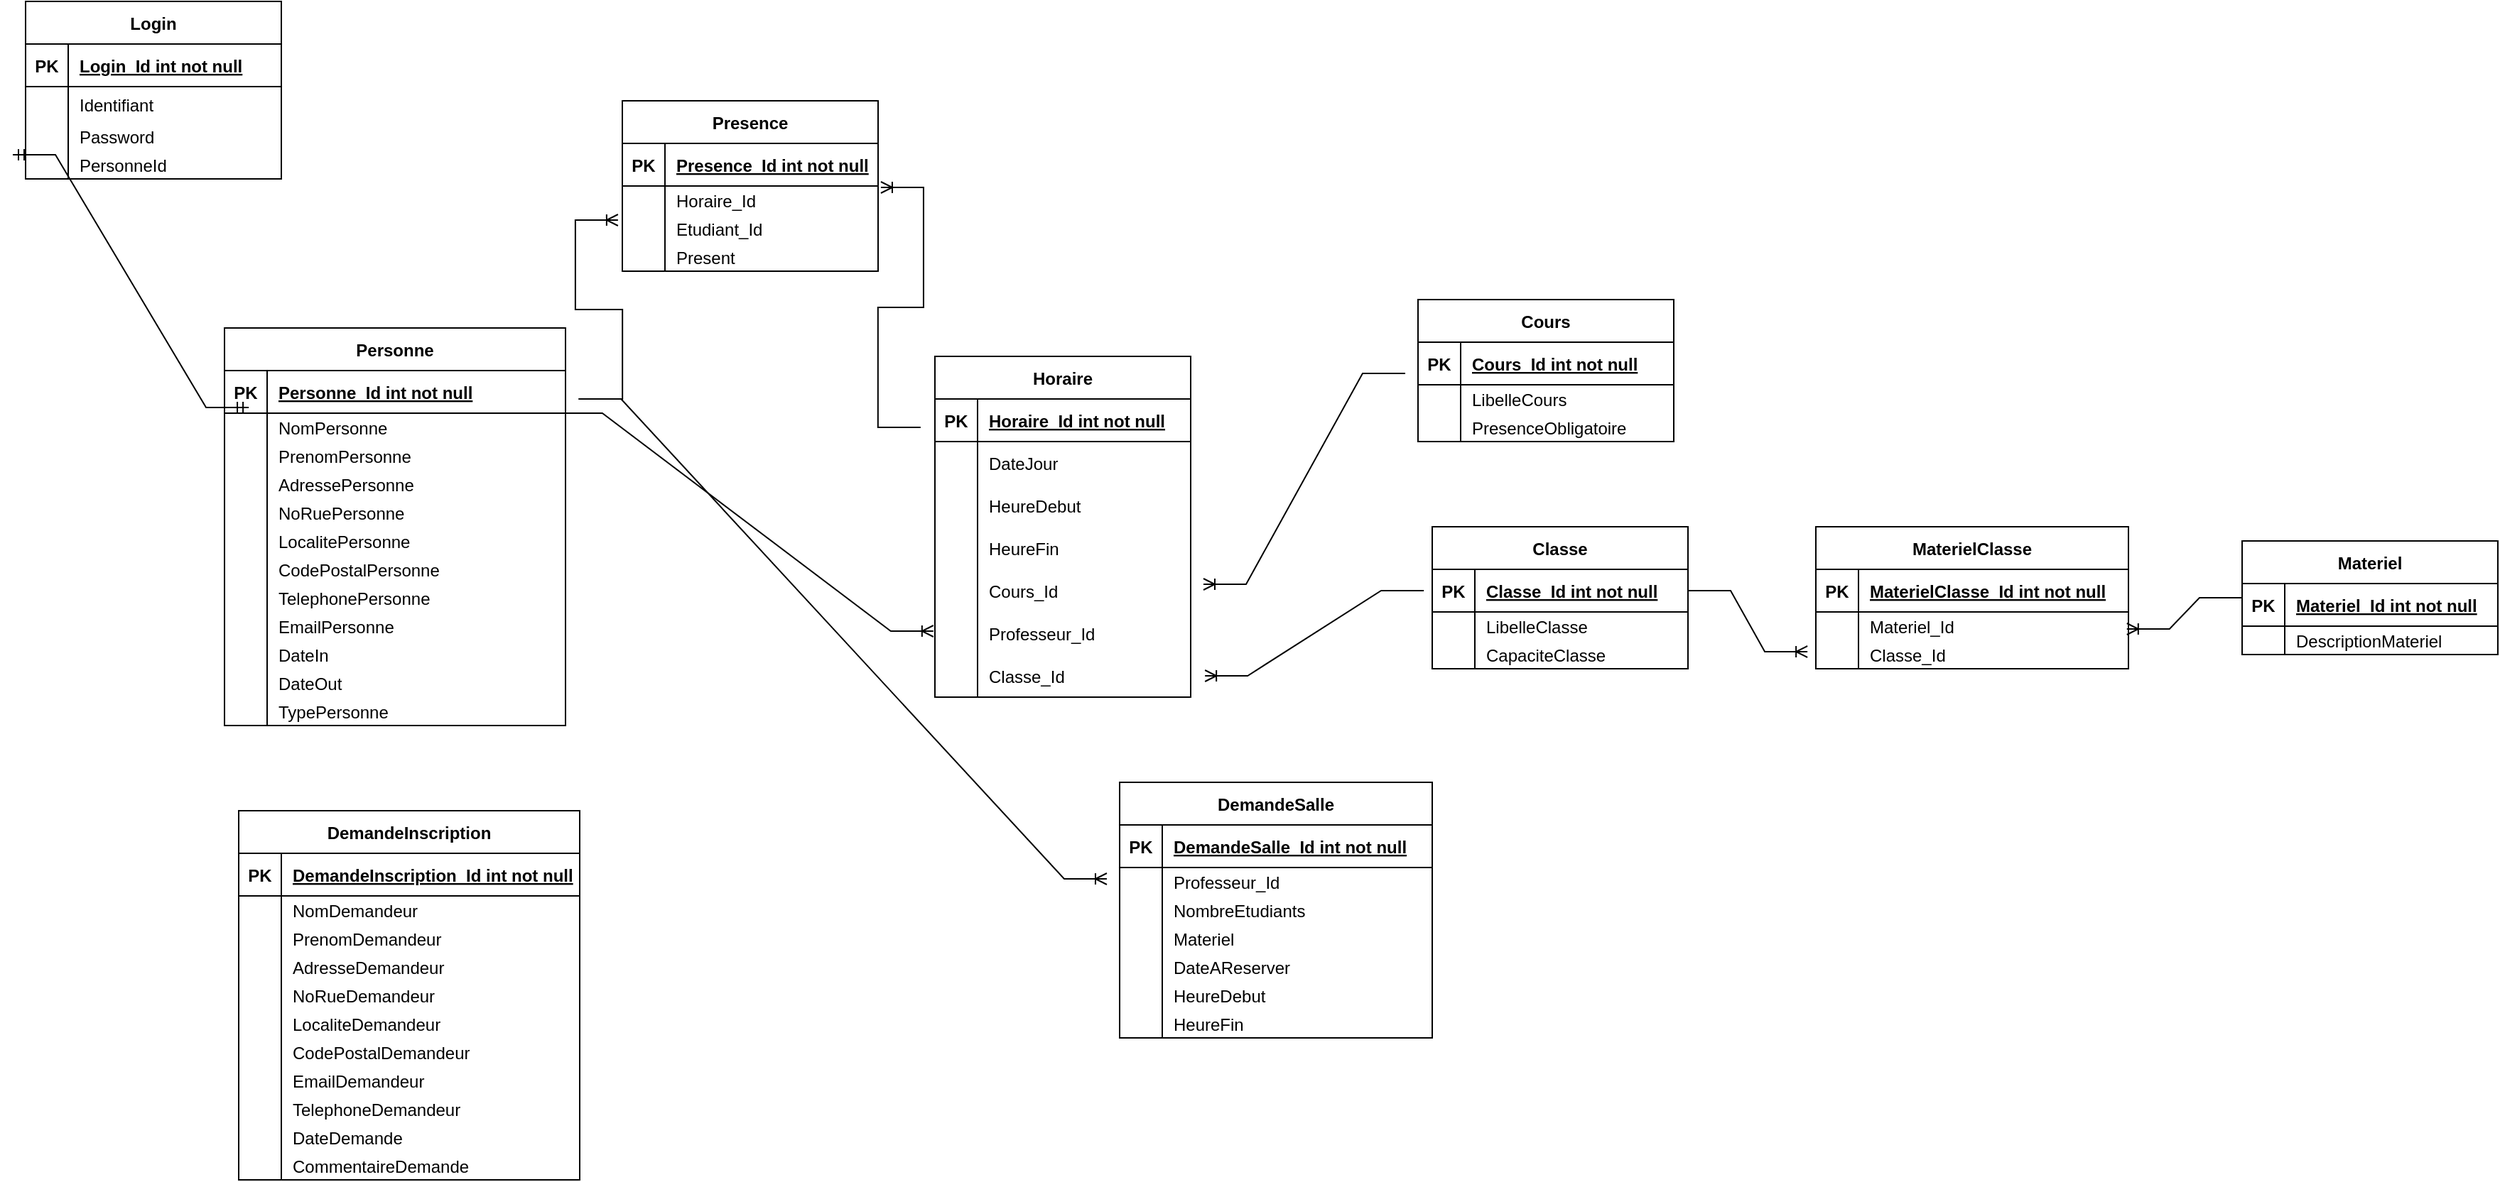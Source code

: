 <mxfile version="17.2.4" type="device"><diagram id="R2lEEEUBdFMjLlhIrx00" name="Page-1"><mxGraphModel dx="1576" dy="925" grid="1" gridSize="10" guides="1" tooltips="1" connect="1" arrows="1" fold="1" page="1" pageScale="1" pageWidth="3300" pageHeight="4681" math="0" shadow="0" extFonts="Permanent Marker^https://fonts.googleapis.com/css?family=Permanent+Marker"><root><mxCell id="0"/><mxCell id="1" parent="0"/><mxCell id="q9iLGT3Ak5ey9rcWOCX6-1" value="DemandeInscription" style="shape=table;startSize=30;container=1;collapsible=1;childLayout=tableLayout;fixedRows=1;rowLines=0;fontStyle=1;align=center;resizeLast=1;" vertex="1" parent="1"><mxGeometry x="180" y="700" width="240" height="260" as="geometry"/></mxCell><mxCell id="q9iLGT3Ak5ey9rcWOCX6-2" value="" style="shape=tableRow;horizontal=0;startSize=0;swimlaneHead=0;swimlaneBody=0;fillColor=none;collapsible=0;dropTarget=0;points=[[0,0.5],[1,0.5]];portConstraint=eastwest;top=0;left=0;right=0;bottom=1;" vertex="1" parent="q9iLGT3Ak5ey9rcWOCX6-1"><mxGeometry y="30" width="240" height="30" as="geometry"/></mxCell><mxCell id="q9iLGT3Ak5ey9rcWOCX6-3" value="PK" style="shape=partialRectangle;connectable=0;fillColor=none;top=0;left=0;bottom=0;right=0;fontStyle=1;overflow=hidden;" vertex="1" parent="q9iLGT3Ak5ey9rcWOCX6-2"><mxGeometry width="30" height="30" as="geometry"><mxRectangle width="30" height="30" as="alternateBounds"/></mxGeometry></mxCell><mxCell id="q9iLGT3Ak5ey9rcWOCX6-4" value="DemandeInscription_Id int not null" style="shape=partialRectangle;connectable=0;fillColor=none;top=0;left=0;bottom=0;right=0;align=left;spacingLeft=6;fontStyle=5;overflow=hidden;" vertex="1" parent="q9iLGT3Ak5ey9rcWOCX6-2"><mxGeometry x="30" width="210" height="30" as="geometry"><mxRectangle width="210" height="30" as="alternateBounds"/></mxGeometry></mxCell><mxCell id="q9iLGT3Ak5ey9rcWOCX6-5" value="" style="shape=tableRow;horizontal=0;startSize=0;swimlaneHead=0;swimlaneBody=0;fillColor=none;collapsible=0;dropTarget=0;points=[[0,0.5],[1,0.5]];portConstraint=eastwest;top=0;left=0;right=0;bottom=0;" vertex="1" parent="q9iLGT3Ak5ey9rcWOCX6-1"><mxGeometry y="60" width="240" height="20" as="geometry"/></mxCell><mxCell id="q9iLGT3Ak5ey9rcWOCX6-6" value="" style="shape=partialRectangle;connectable=0;fillColor=none;top=0;left=0;bottom=0;right=0;editable=1;overflow=hidden;" vertex="1" parent="q9iLGT3Ak5ey9rcWOCX6-5"><mxGeometry width="30" height="20" as="geometry"><mxRectangle width="30" height="20" as="alternateBounds"/></mxGeometry></mxCell><mxCell id="q9iLGT3Ak5ey9rcWOCX6-7" value="NomDemandeur" style="shape=partialRectangle;connectable=0;fillColor=none;top=0;left=0;bottom=0;right=0;align=left;spacingLeft=6;overflow=hidden;" vertex="1" parent="q9iLGT3Ak5ey9rcWOCX6-5"><mxGeometry x="30" width="210" height="20" as="geometry"><mxRectangle width="210" height="20" as="alternateBounds"/></mxGeometry></mxCell><mxCell id="q9iLGT3Ak5ey9rcWOCX6-8" value="" style="shape=tableRow;horizontal=0;startSize=0;swimlaneHead=0;swimlaneBody=0;fillColor=none;collapsible=0;dropTarget=0;points=[[0,0.5],[1,0.5]];portConstraint=eastwest;top=0;left=0;right=0;bottom=0;" vertex="1" parent="q9iLGT3Ak5ey9rcWOCX6-1"><mxGeometry y="80" width="240" height="20" as="geometry"/></mxCell><mxCell id="q9iLGT3Ak5ey9rcWOCX6-9" value="" style="shape=partialRectangle;connectable=0;fillColor=none;top=0;left=0;bottom=0;right=0;editable=1;overflow=hidden;" vertex="1" parent="q9iLGT3Ak5ey9rcWOCX6-8"><mxGeometry width="30" height="20" as="geometry"><mxRectangle width="30" height="20" as="alternateBounds"/></mxGeometry></mxCell><mxCell id="q9iLGT3Ak5ey9rcWOCX6-10" value="PrenomDemandeur" style="shape=partialRectangle;connectable=0;fillColor=none;top=0;left=0;bottom=0;right=0;align=left;spacingLeft=6;overflow=hidden;" vertex="1" parent="q9iLGT3Ak5ey9rcWOCX6-8"><mxGeometry x="30" width="210" height="20" as="geometry"><mxRectangle width="210" height="20" as="alternateBounds"/></mxGeometry></mxCell><mxCell id="q9iLGT3Ak5ey9rcWOCX6-11" value="" style="shape=tableRow;horizontal=0;startSize=0;swimlaneHead=0;swimlaneBody=0;fillColor=none;collapsible=0;dropTarget=0;points=[[0,0.5],[1,0.5]];portConstraint=eastwest;top=0;left=0;right=0;bottom=0;" vertex="1" parent="q9iLGT3Ak5ey9rcWOCX6-1"><mxGeometry y="100" width="240" height="20" as="geometry"/></mxCell><mxCell id="q9iLGT3Ak5ey9rcWOCX6-12" value="" style="shape=partialRectangle;connectable=0;fillColor=none;top=0;left=0;bottom=0;right=0;editable=1;overflow=hidden;" vertex="1" parent="q9iLGT3Ak5ey9rcWOCX6-11"><mxGeometry width="30" height="20" as="geometry"><mxRectangle width="30" height="20" as="alternateBounds"/></mxGeometry></mxCell><mxCell id="q9iLGT3Ak5ey9rcWOCX6-13" value="AdresseDemandeur" style="shape=partialRectangle;connectable=0;fillColor=none;top=0;left=0;bottom=0;right=0;align=left;spacingLeft=6;overflow=hidden;" vertex="1" parent="q9iLGT3Ak5ey9rcWOCX6-11"><mxGeometry x="30" width="210" height="20" as="geometry"><mxRectangle width="210" height="20" as="alternateBounds"/></mxGeometry></mxCell><mxCell id="q9iLGT3Ak5ey9rcWOCX6-20" style="shape=tableRow;horizontal=0;startSize=0;swimlaneHead=0;swimlaneBody=0;fillColor=none;collapsible=0;dropTarget=0;points=[[0,0.5],[1,0.5]];portConstraint=eastwest;top=0;left=0;right=0;bottom=0;" vertex="1" parent="q9iLGT3Ak5ey9rcWOCX6-1"><mxGeometry y="120" width="240" height="20" as="geometry"/></mxCell><mxCell id="q9iLGT3Ak5ey9rcWOCX6-21" style="shape=partialRectangle;connectable=0;fillColor=none;top=0;left=0;bottom=0;right=0;editable=1;overflow=hidden;" vertex="1" parent="q9iLGT3Ak5ey9rcWOCX6-20"><mxGeometry width="30" height="20" as="geometry"><mxRectangle width="30" height="20" as="alternateBounds"/></mxGeometry></mxCell><mxCell id="q9iLGT3Ak5ey9rcWOCX6-22" value="NoRueDemandeur" style="shape=partialRectangle;connectable=0;fillColor=none;top=0;left=0;bottom=0;right=0;align=left;spacingLeft=6;overflow=hidden;" vertex="1" parent="q9iLGT3Ak5ey9rcWOCX6-20"><mxGeometry x="30" width="210" height="20" as="geometry"><mxRectangle width="210" height="20" as="alternateBounds"/></mxGeometry></mxCell><mxCell id="q9iLGT3Ak5ey9rcWOCX6-23" style="shape=tableRow;horizontal=0;startSize=0;swimlaneHead=0;swimlaneBody=0;fillColor=none;collapsible=0;dropTarget=0;points=[[0,0.5],[1,0.5]];portConstraint=eastwest;top=0;left=0;right=0;bottom=0;" vertex="1" parent="q9iLGT3Ak5ey9rcWOCX6-1"><mxGeometry y="140" width="240" height="20" as="geometry"/></mxCell><mxCell id="q9iLGT3Ak5ey9rcWOCX6-24" style="shape=partialRectangle;connectable=0;fillColor=none;top=0;left=0;bottom=0;right=0;editable=1;overflow=hidden;" vertex="1" parent="q9iLGT3Ak5ey9rcWOCX6-23"><mxGeometry width="30" height="20" as="geometry"><mxRectangle width="30" height="20" as="alternateBounds"/></mxGeometry></mxCell><mxCell id="q9iLGT3Ak5ey9rcWOCX6-25" value="LocaliteDemandeur" style="shape=partialRectangle;connectable=0;fillColor=none;top=0;left=0;bottom=0;right=0;align=left;spacingLeft=6;overflow=hidden;" vertex="1" parent="q9iLGT3Ak5ey9rcWOCX6-23"><mxGeometry x="30" width="210" height="20" as="geometry"><mxRectangle width="210" height="20" as="alternateBounds"/></mxGeometry></mxCell><mxCell id="q9iLGT3Ak5ey9rcWOCX6-26" style="shape=tableRow;horizontal=0;startSize=0;swimlaneHead=0;swimlaneBody=0;fillColor=none;collapsible=0;dropTarget=0;points=[[0,0.5],[1,0.5]];portConstraint=eastwest;top=0;left=0;right=0;bottom=0;flipV=1;" vertex="1" parent="q9iLGT3Ak5ey9rcWOCX6-1"><mxGeometry y="160" width="240" height="20" as="geometry"/></mxCell><mxCell id="q9iLGT3Ak5ey9rcWOCX6-27" style="shape=partialRectangle;connectable=0;fillColor=none;top=0;left=0;bottom=0;right=0;editable=1;overflow=hidden;" vertex="1" parent="q9iLGT3Ak5ey9rcWOCX6-26"><mxGeometry width="30" height="20" as="geometry"><mxRectangle width="30" height="20" as="alternateBounds"/></mxGeometry></mxCell><mxCell id="q9iLGT3Ak5ey9rcWOCX6-28" value="CodePostalDemandeur" style="shape=partialRectangle;connectable=0;fillColor=none;top=0;left=0;bottom=0;right=0;align=left;spacingLeft=6;overflow=hidden;flipV=0;" vertex="1" parent="q9iLGT3Ak5ey9rcWOCX6-26"><mxGeometry x="30" width="210" height="20" as="geometry"><mxRectangle width="210" height="20" as="alternateBounds"/></mxGeometry></mxCell><mxCell id="q9iLGT3Ak5ey9rcWOCX6-29" style="shape=tableRow;horizontal=0;startSize=0;swimlaneHead=0;swimlaneBody=0;fillColor=none;collapsible=0;dropTarget=0;points=[[0,0.5],[1,0.5]];portConstraint=eastwest;top=0;left=0;right=0;bottom=0;" vertex="1" parent="q9iLGT3Ak5ey9rcWOCX6-1"><mxGeometry y="180" width="240" height="20" as="geometry"/></mxCell><mxCell id="q9iLGT3Ak5ey9rcWOCX6-30" style="shape=partialRectangle;connectable=0;fillColor=none;top=0;left=0;bottom=0;right=0;editable=1;overflow=hidden;" vertex="1" parent="q9iLGT3Ak5ey9rcWOCX6-29"><mxGeometry width="30" height="20" as="geometry"><mxRectangle width="30" height="20" as="alternateBounds"/></mxGeometry></mxCell><mxCell id="q9iLGT3Ak5ey9rcWOCX6-31" value="EmailDemandeur" style="shape=partialRectangle;connectable=0;fillColor=none;top=0;left=0;bottom=0;right=0;align=left;spacingLeft=6;overflow=hidden;" vertex="1" parent="q9iLGT3Ak5ey9rcWOCX6-29"><mxGeometry x="30" width="210" height="20" as="geometry"><mxRectangle width="210" height="20" as="alternateBounds"/></mxGeometry></mxCell><mxCell id="q9iLGT3Ak5ey9rcWOCX6-140" style="shape=tableRow;horizontal=0;startSize=0;swimlaneHead=0;swimlaneBody=0;fillColor=none;collapsible=0;dropTarget=0;points=[[0,0.5],[1,0.5]];portConstraint=eastwest;top=0;left=0;right=0;bottom=0;" vertex="1" parent="q9iLGT3Ak5ey9rcWOCX6-1"><mxGeometry y="200" width="240" height="20" as="geometry"/></mxCell><mxCell id="q9iLGT3Ak5ey9rcWOCX6-141" style="shape=partialRectangle;connectable=0;fillColor=none;top=0;left=0;bottom=0;right=0;editable=1;overflow=hidden;" vertex="1" parent="q9iLGT3Ak5ey9rcWOCX6-140"><mxGeometry width="30" height="20" as="geometry"><mxRectangle width="30" height="20" as="alternateBounds"/></mxGeometry></mxCell><mxCell id="q9iLGT3Ak5ey9rcWOCX6-142" value="TelephoneDemandeur" style="shape=partialRectangle;connectable=0;fillColor=none;top=0;left=0;bottom=0;right=0;align=left;spacingLeft=6;overflow=hidden;flipV=0;" vertex="1" parent="q9iLGT3Ak5ey9rcWOCX6-140"><mxGeometry x="30" width="210" height="20" as="geometry"><mxRectangle width="210" height="20" as="alternateBounds"/></mxGeometry></mxCell><mxCell id="q9iLGT3Ak5ey9rcWOCX6-32" style="shape=tableRow;horizontal=0;startSize=0;swimlaneHead=0;swimlaneBody=0;fillColor=none;collapsible=0;dropTarget=0;points=[[0,0.5],[1,0.5]];portConstraint=eastwest;top=0;left=0;right=0;bottom=0;" vertex="1" parent="q9iLGT3Ak5ey9rcWOCX6-1"><mxGeometry y="220" width="240" height="20" as="geometry"/></mxCell><mxCell id="q9iLGT3Ak5ey9rcWOCX6-33" style="shape=partialRectangle;connectable=0;fillColor=none;top=0;left=0;bottom=0;right=0;editable=1;overflow=hidden;" vertex="1" parent="q9iLGT3Ak5ey9rcWOCX6-32"><mxGeometry width="30" height="20" as="geometry"><mxRectangle width="30" height="20" as="alternateBounds"/></mxGeometry></mxCell><mxCell id="q9iLGT3Ak5ey9rcWOCX6-34" value="DateDemande" style="shape=partialRectangle;connectable=0;fillColor=none;top=0;left=0;bottom=0;right=0;align=left;spacingLeft=6;overflow=hidden;" vertex="1" parent="q9iLGT3Ak5ey9rcWOCX6-32"><mxGeometry x="30" width="210" height="20" as="geometry"><mxRectangle width="210" height="20" as="alternateBounds"/></mxGeometry></mxCell><mxCell id="q9iLGT3Ak5ey9rcWOCX6-35" style="shape=tableRow;horizontal=0;startSize=0;swimlaneHead=0;swimlaneBody=0;fillColor=none;collapsible=0;dropTarget=0;points=[[0,0.5],[1,0.5]];portConstraint=eastwest;top=0;left=0;right=0;bottom=0;" vertex="1" parent="q9iLGT3Ak5ey9rcWOCX6-1"><mxGeometry y="240" width="240" height="20" as="geometry"/></mxCell><mxCell id="q9iLGT3Ak5ey9rcWOCX6-36" style="shape=partialRectangle;connectable=0;fillColor=none;top=0;left=0;bottom=0;right=0;editable=1;overflow=hidden;" vertex="1" parent="q9iLGT3Ak5ey9rcWOCX6-35"><mxGeometry width="30" height="20" as="geometry"><mxRectangle width="30" height="20" as="alternateBounds"/></mxGeometry></mxCell><mxCell id="q9iLGT3Ak5ey9rcWOCX6-37" value="CommentaireDemande" style="shape=partialRectangle;connectable=0;fillColor=none;top=0;left=0;bottom=0;right=0;align=left;spacingLeft=6;overflow=hidden;" vertex="1" parent="q9iLGT3Ak5ey9rcWOCX6-35"><mxGeometry x="30" width="210" height="20" as="geometry"><mxRectangle width="210" height="20" as="alternateBounds"/></mxGeometry></mxCell><mxCell id="q9iLGT3Ak5ey9rcWOCX6-38" value="Personne" style="shape=table;startSize=30;container=1;collapsible=1;childLayout=tableLayout;fixedRows=1;rowLines=0;fontStyle=1;align=center;resizeLast=1;" vertex="1" parent="1"><mxGeometry x="170" y="360" width="240" height="280" as="geometry"/></mxCell><mxCell id="q9iLGT3Ak5ey9rcWOCX6-39" value="" style="shape=tableRow;horizontal=0;startSize=0;swimlaneHead=0;swimlaneBody=0;fillColor=none;collapsible=0;dropTarget=0;points=[[0,0.5],[1,0.5]];portConstraint=eastwest;top=0;left=0;right=0;bottom=1;" vertex="1" parent="q9iLGT3Ak5ey9rcWOCX6-38"><mxGeometry y="30" width="240" height="30" as="geometry"/></mxCell><mxCell id="q9iLGT3Ak5ey9rcWOCX6-40" value="PK" style="shape=partialRectangle;connectable=0;fillColor=none;top=0;left=0;bottom=0;right=0;fontStyle=1;overflow=hidden;" vertex="1" parent="q9iLGT3Ak5ey9rcWOCX6-39"><mxGeometry width="30" height="30" as="geometry"><mxRectangle width="30" height="30" as="alternateBounds"/></mxGeometry></mxCell><mxCell id="q9iLGT3Ak5ey9rcWOCX6-41" value="Personne_Id int not null" style="shape=partialRectangle;connectable=0;fillColor=none;top=0;left=0;bottom=0;right=0;align=left;spacingLeft=6;fontStyle=5;overflow=hidden;" vertex="1" parent="q9iLGT3Ak5ey9rcWOCX6-39"><mxGeometry x="30" width="210" height="30" as="geometry"><mxRectangle width="210" height="30" as="alternateBounds"/></mxGeometry></mxCell><mxCell id="q9iLGT3Ak5ey9rcWOCX6-42" value="" style="shape=tableRow;horizontal=0;startSize=0;swimlaneHead=0;swimlaneBody=0;fillColor=none;collapsible=0;dropTarget=0;points=[[0,0.5],[1,0.5]];portConstraint=eastwest;top=0;left=0;right=0;bottom=0;" vertex="1" parent="q9iLGT3Ak5ey9rcWOCX6-38"><mxGeometry y="60" width="240" height="20" as="geometry"/></mxCell><mxCell id="q9iLGT3Ak5ey9rcWOCX6-43" value="" style="shape=partialRectangle;connectable=0;fillColor=none;top=0;left=0;bottom=0;right=0;editable=1;overflow=hidden;" vertex="1" parent="q9iLGT3Ak5ey9rcWOCX6-42"><mxGeometry width="30" height="20" as="geometry"><mxRectangle width="30" height="20" as="alternateBounds"/></mxGeometry></mxCell><mxCell id="q9iLGT3Ak5ey9rcWOCX6-44" value="NomPersonne" style="shape=partialRectangle;connectable=0;fillColor=none;top=0;left=0;bottom=0;right=0;align=left;spacingLeft=6;overflow=hidden;" vertex="1" parent="q9iLGT3Ak5ey9rcWOCX6-42"><mxGeometry x="30" width="210" height="20" as="geometry"><mxRectangle width="210" height="20" as="alternateBounds"/></mxGeometry></mxCell><mxCell id="q9iLGT3Ak5ey9rcWOCX6-45" value="" style="shape=tableRow;horizontal=0;startSize=0;swimlaneHead=0;swimlaneBody=0;fillColor=none;collapsible=0;dropTarget=0;points=[[0,0.5],[1,0.5]];portConstraint=eastwest;top=0;left=0;right=0;bottom=0;" vertex="1" parent="q9iLGT3Ak5ey9rcWOCX6-38"><mxGeometry y="80" width="240" height="20" as="geometry"/></mxCell><mxCell id="q9iLGT3Ak5ey9rcWOCX6-46" value="" style="shape=partialRectangle;connectable=0;fillColor=none;top=0;left=0;bottom=0;right=0;editable=1;overflow=hidden;" vertex="1" parent="q9iLGT3Ak5ey9rcWOCX6-45"><mxGeometry width="30" height="20" as="geometry"><mxRectangle width="30" height="20" as="alternateBounds"/></mxGeometry></mxCell><mxCell id="q9iLGT3Ak5ey9rcWOCX6-47" value="PrenomPersonne" style="shape=partialRectangle;connectable=0;fillColor=none;top=0;left=0;bottom=0;right=0;align=left;spacingLeft=6;overflow=hidden;" vertex="1" parent="q9iLGT3Ak5ey9rcWOCX6-45"><mxGeometry x="30" width="210" height="20" as="geometry"><mxRectangle width="210" height="20" as="alternateBounds"/></mxGeometry></mxCell><mxCell id="q9iLGT3Ak5ey9rcWOCX6-48" value="" style="shape=tableRow;horizontal=0;startSize=0;swimlaneHead=0;swimlaneBody=0;fillColor=none;collapsible=0;dropTarget=0;points=[[0,0.5],[1,0.5]];portConstraint=eastwest;top=0;left=0;right=0;bottom=0;" vertex="1" parent="q9iLGT3Ak5ey9rcWOCX6-38"><mxGeometry y="100" width="240" height="20" as="geometry"/></mxCell><mxCell id="q9iLGT3Ak5ey9rcWOCX6-49" value="" style="shape=partialRectangle;connectable=0;fillColor=none;top=0;left=0;bottom=0;right=0;editable=1;overflow=hidden;" vertex="1" parent="q9iLGT3Ak5ey9rcWOCX6-48"><mxGeometry width="30" height="20" as="geometry"><mxRectangle width="30" height="20" as="alternateBounds"/></mxGeometry></mxCell><mxCell id="q9iLGT3Ak5ey9rcWOCX6-50" value="AdressePersonne" style="shape=partialRectangle;connectable=0;fillColor=none;top=0;left=0;bottom=0;right=0;align=left;spacingLeft=6;overflow=hidden;" vertex="1" parent="q9iLGT3Ak5ey9rcWOCX6-48"><mxGeometry x="30" width="210" height="20" as="geometry"><mxRectangle width="210" height="20" as="alternateBounds"/></mxGeometry></mxCell><mxCell id="q9iLGT3Ak5ey9rcWOCX6-119" style="shape=tableRow;horizontal=0;startSize=0;swimlaneHead=0;swimlaneBody=0;fillColor=none;collapsible=0;dropTarget=0;points=[[0,0.5],[1,0.5]];portConstraint=eastwest;top=0;left=0;right=0;bottom=0;" vertex="1" parent="q9iLGT3Ak5ey9rcWOCX6-38"><mxGeometry y="120" width="240" height="20" as="geometry"/></mxCell><mxCell id="q9iLGT3Ak5ey9rcWOCX6-120" style="shape=partialRectangle;connectable=0;fillColor=none;top=0;left=0;bottom=0;right=0;editable=1;overflow=hidden;" vertex="1" parent="q9iLGT3Ak5ey9rcWOCX6-119"><mxGeometry width="30" height="20" as="geometry"><mxRectangle width="30" height="20" as="alternateBounds"/></mxGeometry></mxCell><mxCell id="q9iLGT3Ak5ey9rcWOCX6-121" value="NoRuePersonne" style="shape=partialRectangle;connectable=0;fillColor=none;top=0;left=0;bottom=0;right=0;align=left;spacingLeft=6;overflow=hidden;" vertex="1" parent="q9iLGT3Ak5ey9rcWOCX6-119"><mxGeometry x="30" width="210" height="20" as="geometry"><mxRectangle width="210" height="20" as="alternateBounds"/></mxGeometry></mxCell><mxCell id="q9iLGT3Ak5ey9rcWOCX6-122" style="shape=tableRow;horizontal=0;startSize=0;swimlaneHead=0;swimlaneBody=0;fillColor=none;collapsible=0;dropTarget=0;points=[[0,0.5],[1,0.5]];portConstraint=eastwest;top=0;left=0;right=0;bottom=0;" vertex="1" parent="q9iLGT3Ak5ey9rcWOCX6-38"><mxGeometry y="140" width="240" height="20" as="geometry"/></mxCell><mxCell id="q9iLGT3Ak5ey9rcWOCX6-123" style="shape=partialRectangle;connectable=0;fillColor=none;top=0;left=0;bottom=0;right=0;editable=1;overflow=hidden;" vertex="1" parent="q9iLGT3Ak5ey9rcWOCX6-122"><mxGeometry width="30" height="20" as="geometry"><mxRectangle width="30" height="20" as="alternateBounds"/></mxGeometry></mxCell><mxCell id="q9iLGT3Ak5ey9rcWOCX6-124" value="LocalitePersonne" style="shape=partialRectangle;connectable=0;fillColor=none;top=0;left=0;bottom=0;right=0;align=left;spacingLeft=6;overflow=hidden;" vertex="1" parent="q9iLGT3Ak5ey9rcWOCX6-122"><mxGeometry x="30" width="210" height="20" as="geometry"><mxRectangle width="210" height="20" as="alternateBounds"/></mxGeometry></mxCell><mxCell id="q9iLGT3Ak5ey9rcWOCX6-125" style="shape=tableRow;horizontal=0;startSize=0;swimlaneHead=0;swimlaneBody=0;fillColor=none;collapsible=0;dropTarget=0;points=[[0,0.5],[1,0.5]];portConstraint=eastwest;top=0;left=0;right=0;bottom=0;" vertex="1" parent="q9iLGT3Ak5ey9rcWOCX6-38"><mxGeometry y="160" width="240" height="20" as="geometry"/></mxCell><mxCell id="q9iLGT3Ak5ey9rcWOCX6-126" style="shape=partialRectangle;connectable=0;fillColor=none;top=0;left=0;bottom=0;right=0;editable=1;overflow=hidden;" vertex="1" parent="q9iLGT3Ak5ey9rcWOCX6-125"><mxGeometry width="30" height="20" as="geometry"><mxRectangle width="30" height="20" as="alternateBounds"/></mxGeometry></mxCell><mxCell id="q9iLGT3Ak5ey9rcWOCX6-127" value="CodePostalPersonne" style="shape=partialRectangle;connectable=0;fillColor=none;top=0;left=0;bottom=0;right=0;align=left;spacingLeft=6;overflow=hidden;" vertex="1" parent="q9iLGT3Ak5ey9rcWOCX6-125"><mxGeometry x="30" width="210" height="20" as="geometry"><mxRectangle width="210" height="20" as="alternateBounds"/></mxGeometry></mxCell><mxCell id="q9iLGT3Ak5ey9rcWOCX6-128" style="shape=tableRow;horizontal=0;startSize=0;swimlaneHead=0;swimlaneBody=0;fillColor=none;collapsible=0;dropTarget=0;points=[[0,0.5],[1,0.5]];portConstraint=eastwest;top=0;left=0;right=0;bottom=0;" vertex="1" parent="q9iLGT3Ak5ey9rcWOCX6-38"><mxGeometry y="180" width="240" height="20" as="geometry"/></mxCell><mxCell id="q9iLGT3Ak5ey9rcWOCX6-129" style="shape=partialRectangle;connectable=0;fillColor=none;top=0;left=0;bottom=0;right=0;editable=1;overflow=hidden;" vertex="1" parent="q9iLGT3Ak5ey9rcWOCX6-128"><mxGeometry width="30" height="20" as="geometry"><mxRectangle width="30" height="20" as="alternateBounds"/></mxGeometry></mxCell><mxCell id="q9iLGT3Ak5ey9rcWOCX6-130" value="TelephonePersonne" style="shape=partialRectangle;connectable=0;fillColor=none;top=0;left=0;bottom=0;right=0;align=left;spacingLeft=6;overflow=hidden;" vertex="1" parent="q9iLGT3Ak5ey9rcWOCX6-128"><mxGeometry x="30" width="210" height="20" as="geometry"><mxRectangle width="210" height="20" as="alternateBounds"/></mxGeometry></mxCell><mxCell id="q9iLGT3Ak5ey9rcWOCX6-131" style="shape=tableRow;horizontal=0;startSize=0;swimlaneHead=0;swimlaneBody=0;fillColor=none;collapsible=0;dropTarget=0;points=[[0,0.5],[1,0.5]];portConstraint=eastwest;top=0;left=0;right=0;bottom=0;" vertex="1" parent="q9iLGT3Ak5ey9rcWOCX6-38"><mxGeometry y="200" width="240" height="20" as="geometry"/></mxCell><mxCell id="q9iLGT3Ak5ey9rcWOCX6-132" style="shape=partialRectangle;connectable=0;fillColor=none;top=0;left=0;bottom=0;right=0;editable=1;overflow=hidden;" vertex="1" parent="q9iLGT3Ak5ey9rcWOCX6-131"><mxGeometry width="30" height="20" as="geometry"><mxRectangle width="30" height="20" as="alternateBounds"/></mxGeometry></mxCell><mxCell id="q9iLGT3Ak5ey9rcWOCX6-133" value="EmailPersonne" style="shape=partialRectangle;connectable=0;fillColor=none;top=0;left=0;bottom=0;right=0;align=left;spacingLeft=6;overflow=hidden;" vertex="1" parent="q9iLGT3Ak5ey9rcWOCX6-131"><mxGeometry x="30" width="210" height="20" as="geometry"><mxRectangle width="210" height="20" as="alternateBounds"/></mxGeometry></mxCell><mxCell id="q9iLGT3Ak5ey9rcWOCX6-137" style="shape=tableRow;horizontal=0;startSize=0;swimlaneHead=0;swimlaneBody=0;fillColor=none;collapsible=0;dropTarget=0;points=[[0,0.5],[1,0.5]];portConstraint=eastwest;top=0;left=0;right=0;bottom=0;" vertex="1" parent="q9iLGT3Ak5ey9rcWOCX6-38"><mxGeometry y="220" width="240" height="20" as="geometry"/></mxCell><mxCell id="q9iLGT3Ak5ey9rcWOCX6-138" style="shape=partialRectangle;connectable=0;fillColor=none;top=0;left=0;bottom=0;right=0;editable=1;overflow=hidden;" vertex="1" parent="q9iLGT3Ak5ey9rcWOCX6-137"><mxGeometry width="30" height="20" as="geometry"><mxRectangle width="30" height="20" as="alternateBounds"/></mxGeometry></mxCell><mxCell id="q9iLGT3Ak5ey9rcWOCX6-139" value="DateIn" style="shape=partialRectangle;connectable=0;fillColor=none;top=0;left=0;bottom=0;right=0;align=left;spacingLeft=6;overflow=hidden;" vertex="1" parent="q9iLGT3Ak5ey9rcWOCX6-137"><mxGeometry x="30" width="210" height="20" as="geometry"><mxRectangle width="210" height="20" as="alternateBounds"/></mxGeometry></mxCell><mxCell id="q9iLGT3Ak5ey9rcWOCX6-134" style="shape=tableRow;horizontal=0;startSize=0;swimlaneHead=0;swimlaneBody=0;fillColor=none;collapsible=0;dropTarget=0;points=[[0,0.5],[1,0.5]];portConstraint=eastwest;top=0;left=0;right=0;bottom=0;" vertex="1" parent="q9iLGT3Ak5ey9rcWOCX6-38"><mxGeometry y="240" width="240" height="20" as="geometry"/></mxCell><mxCell id="q9iLGT3Ak5ey9rcWOCX6-135" style="shape=partialRectangle;connectable=0;fillColor=none;top=0;left=0;bottom=0;right=0;editable=1;overflow=hidden;" vertex="1" parent="q9iLGT3Ak5ey9rcWOCX6-134"><mxGeometry width="30" height="20" as="geometry"><mxRectangle width="30" height="20" as="alternateBounds"/></mxGeometry></mxCell><mxCell id="q9iLGT3Ak5ey9rcWOCX6-136" value="DateOut" style="shape=partialRectangle;connectable=0;fillColor=none;top=0;left=0;bottom=0;right=0;align=left;spacingLeft=6;overflow=hidden;" vertex="1" parent="q9iLGT3Ak5ey9rcWOCX6-134"><mxGeometry x="30" width="210" height="20" as="geometry"><mxRectangle width="210" height="20" as="alternateBounds"/></mxGeometry></mxCell><mxCell id="q9iLGT3Ak5ey9rcWOCX6-143" style="shape=tableRow;horizontal=0;startSize=0;swimlaneHead=0;swimlaneBody=0;fillColor=none;collapsible=0;dropTarget=0;points=[[0,0.5],[1,0.5]];portConstraint=eastwest;top=0;left=0;right=0;bottom=0;" vertex="1" parent="q9iLGT3Ak5ey9rcWOCX6-38"><mxGeometry y="260" width="240" height="20" as="geometry"/></mxCell><mxCell id="q9iLGT3Ak5ey9rcWOCX6-144" style="shape=partialRectangle;connectable=0;fillColor=none;top=0;left=0;bottom=0;right=0;editable=1;overflow=hidden;" vertex="1" parent="q9iLGT3Ak5ey9rcWOCX6-143"><mxGeometry width="30" height="20" as="geometry"><mxRectangle width="30" height="20" as="alternateBounds"/></mxGeometry></mxCell><mxCell id="q9iLGT3Ak5ey9rcWOCX6-145" value="TypePersonne" style="shape=partialRectangle;connectable=0;fillColor=none;top=0;left=0;bottom=0;right=0;align=left;spacingLeft=6;overflow=hidden;" vertex="1" parent="q9iLGT3Ak5ey9rcWOCX6-143"><mxGeometry x="30" width="210" height="20" as="geometry"><mxRectangle width="210" height="20" as="alternateBounds"/></mxGeometry></mxCell><mxCell id="q9iLGT3Ak5ey9rcWOCX6-64" value="Cours" style="shape=table;startSize=30;container=1;collapsible=1;childLayout=tableLayout;fixedRows=1;rowLines=0;fontStyle=1;align=center;resizeLast=1;" vertex="1" parent="1"><mxGeometry x="1010" y="340" width="180" height="100" as="geometry"/></mxCell><mxCell id="q9iLGT3Ak5ey9rcWOCX6-65" value="" style="shape=tableRow;horizontal=0;startSize=0;swimlaneHead=0;swimlaneBody=0;fillColor=none;collapsible=0;dropTarget=0;points=[[0,0.5],[1,0.5]];portConstraint=eastwest;top=0;left=0;right=0;bottom=1;" vertex="1" parent="q9iLGT3Ak5ey9rcWOCX6-64"><mxGeometry y="30" width="180" height="30" as="geometry"/></mxCell><mxCell id="q9iLGT3Ak5ey9rcWOCX6-66" value="PK" style="shape=partialRectangle;connectable=0;fillColor=none;top=0;left=0;bottom=0;right=0;fontStyle=1;overflow=hidden;" vertex="1" parent="q9iLGT3Ak5ey9rcWOCX6-65"><mxGeometry width="30" height="30" as="geometry"><mxRectangle width="30" height="30" as="alternateBounds"/></mxGeometry></mxCell><mxCell id="q9iLGT3Ak5ey9rcWOCX6-67" value="Cours_Id int not null" style="shape=partialRectangle;connectable=0;fillColor=none;top=0;left=0;bottom=0;right=0;align=left;spacingLeft=6;fontStyle=5;overflow=hidden;" vertex="1" parent="q9iLGT3Ak5ey9rcWOCX6-65"><mxGeometry x="30" width="150" height="30" as="geometry"><mxRectangle width="150" height="30" as="alternateBounds"/></mxGeometry></mxCell><mxCell id="q9iLGT3Ak5ey9rcWOCX6-68" value="" style="shape=tableRow;horizontal=0;startSize=0;swimlaneHead=0;swimlaneBody=0;fillColor=none;collapsible=0;dropTarget=0;points=[[0,0.5],[1,0.5]];portConstraint=eastwest;top=0;left=0;right=0;bottom=0;" vertex="1" parent="q9iLGT3Ak5ey9rcWOCX6-64"><mxGeometry y="60" width="180" height="20" as="geometry"/></mxCell><mxCell id="q9iLGT3Ak5ey9rcWOCX6-69" value="" style="shape=partialRectangle;connectable=0;fillColor=none;top=0;left=0;bottom=0;right=0;editable=1;overflow=hidden;" vertex="1" parent="q9iLGT3Ak5ey9rcWOCX6-68"><mxGeometry width="30" height="20" as="geometry"><mxRectangle width="30" height="20" as="alternateBounds"/></mxGeometry></mxCell><mxCell id="q9iLGT3Ak5ey9rcWOCX6-70" value="LibelleCours" style="shape=partialRectangle;connectable=0;fillColor=none;top=0;left=0;bottom=0;right=0;align=left;spacingLeft=6;overflow=hidden;" vertex="1" parent="q9iLGT3Ak5ey9rcWOCX6-68"><mxGeometry x="30" width="150" height="20" as="geometry"><mxRectangle width="150" height="20" as="alternateBounds"/></mxGeometry></mxCell><mxCell id="q9iLGT3Ak5ey9rcWOCX6-71" value="" style="shape=tableRow;horizontal=0;startSize=0;swimlaneHead=0;swimlaneBody=0;fillColor=none;collapsible=0;dropTarget=0;points=[[0,0.5],[1,0.5]];portConstraint=eastwest;top=0;left=0;right=0;bottom=0;" vertex="1" parent="q9iLGT3Ak5ey9rcWOCX6-64"><mxGeometry y="80" width="180" height="20" as="geometry"/></mxCell><mxCell id="q9iLGT3Ak5ey9rcWOCX6-72" value="" style="shape=partialRectangle;connectable=0;fillColor=none;top=0;left=0;bottom=0;right=0;editable=1;overflow=hidden;" vertex="1" parent="q9iLGT3Ak5ey9rcWOCX6-71"><mxGeometry width="30" height="20" as="geometry"><mxRectangle width="30" height="20" as="alternateBounds"/></mxGeometry></mxCell><mxCell id="q9iLGT3Ak5ey9rcWOCX6-73" value="PresenceObligatoire" style="shape=partialRectangle;connectable=0;fillColor=none;top=0;left=0;bottom=0;right=0;align=left;spacingLeft=6;overflow=hidden;" vertex="1" parent="q9iLGT3Ak5ey9rcWOCX6-71"><mxGeometry x="30" width="150" height="20" as="geometry"><mxRectangle width="150" height="20" as="alternateBounds"/></mxGeometry></mxCell><mxCell id="q9iLGT3Ak5ey9rcWOCX6-77" value="Classe" style="shape=table;startSize=30;container=1;collapsible=1;childLayout=tableLayout;fixedRows=1;rowLines=0;fontStyle=1;align=center;resizeLast=1;" vertex="1" parent="1"><mxGeometry x="1020" y="500" width="180" height="100" as="geometry"/></mxCell><mxCell id="q9iLGT3Ak5ey9rcWOCX6-78" value="" style="shape=tableRow;horizontal=0;startSize=0;swimlaneHead=0;swimlaneBody=0;fillColor=none;collapsible=0;dropTarget=0;points=[[0,0.5],[1,0.5]];portConstraint=eastwest;top=0;left=0;right=0;bottom=1;" vertex="1" parent="q9iLGT3Ak5ey9rcWOCX6-77"><mxGeometry y="30" width="180" height="30" as="geometry"/></mxCell><mxCell id="q9iLGT3Ak5ey9rcWOCX6-79" value="PK" style="shape=partialRectangle;connectable=0;fillColor=none;top=0;left=0;bottom=0;right=0;fontStyle=1;overflow=hidden;" vertex="1" parent="q9iLGT3Ak5ey9rcWOCX6-78"><mxGeometry width="30" height="30" as="geometry"><mxRectangle width="30" height="30" as="alternateBounds"/></mxGeometry></mxCell><mxCell id="q9iLGT3Ak5ey9rcWOCX6-80" value="Classe_Id int not null" style="shape=partialRectangle;connectable=0;fillColor=none;top=0;left=0;bottom=0;right=0;align=left;spacingLeft=6;fontStyle=5;overflow=hidden;" vertex="1" parent="q9iLGT3Ak5ey9rcWOCX6-78"><mxGeometry x="30" width="150" height="30" as="geometry"><mxRectangle width="150" height="30" as="alternateBounds"/></mxGeometry></mxCell><mxCell id="q9iLGT3Ak5ey9rcWOCX6-81" value="" style="shape=tableRow;horizontal=0;startSize=0;swimlaneHead=0;swimlaneBody=0;fillColor=none;collapsible=0;dropTarget=0;points=[[0,0.5],[1,0.5]];portConstraint=eastwest;top=0;left=0;right=0;bottom=0;" vertex="1" parent="q9iLGT3Ak5ey9rcWOCX6-77"><mxGeometry y="60" width="180" height="20" as="geometry"/></mxCell><mxCell id="q9iLGT3Ak5ey9rcWOCX6-82" value="" style="shape=partialRectangle;connectable=0;fillColor=none;top=0;left=0;bottom=0;right=0;editable=1;overflow=hidden;" vertex="1" parent="q9iLGT3Ak5ey9rcWOCX6-81"><mxGeometry width="30" height="20" as="geometry"><mxRectangle width="30" height="20" as="alternateBounds"/></mxGeometry></mxCell><mxCell id="q9iLGT3Ak5ey9rcWOCX6-83" value="LibelleClasse" style="shape=partialRectangle;connectable=0;fillColor=none;top=0;left=0;bottom=0;right=0;align=left;spacingLeft=6;overflow=hidden;" vertex="1" parent="q9iLGT3Ak5ey9rcWOCX6-81"><mxGeometry x="30" width="150" height="20" as="geometry"><mxRectangle width="150" height="20" as="alternateBounds"/></mxGeometry></mxCell><mxCell id="q9iLGT3Ak5ey9rcWOCX6-84" value="" style="shape=tableRow;horizontal=0;startSize=0;swimlaneHead=0;swimlaneBody=0;fillColor=none;collapsible=0;dropTarget=0;points=[[0,0.5],[1,0.5]];portConstraint=eastwest;top=0;left=0;right=0;bottom=0;" vertex="1" parent="q9iLGT3Ak5ey9rcWOCX6-77"><mxGeometry y="80" width="180" height="20" as="geometry"/></mxCell><mxCell id="q9iLGT3Ak5ey9rcWOCX6-85" value="" style="shape=partialRectangle;connectable=0;fillColor=none;top=0;left=0;bottom=0;right=0;editable=1;overflow=hidden;" vertex="1" parent="q9iLGT3Ak5ey9rcWOCX6-84"><mxGeometry width="30" height="20" as="geometry"><mxRectangle width="30" height="20" as="alternateBounds"/></mxGeometry></mxCell><mxCell id="q9iLGT3Ak5ey9rcWOCX6-86" value="CapaciteClasse" style="shape=partialRectangle;connectable=0;fillColor=none;top=0;left=0;bottom=0;right=0;align=left;spacingLeft=6;overflow=hidden;" vertex="1" parent="q9iLGT3Ak5ey9rcWOCX6-84"><mxGeometry x="30" width="150" height="20" as="geometry"><mxRectangle width="150" height="20" as="alternateBounds"/></mxGeometry></mxCell><mxCell id="q9iLGT3Ak5ey9rcWOCX6-90" value="Horaire" style="shape=table;startSize=30;container=1;collapsible=1;childLayout=tableLayout;fixedRows=1;rowLines=0;fontStyle=1;align=center;resizeLast=1;" vertex="1" parent="1"><mxGeometry x="670" y="380" width="180" height="240" as="geometry"/></mxCell><mxCell id="q9iLGT3Ak5ey9rcWOCX6-91" value="" style="shape=tableRow;horizontal=0;startSize=0;swimlaneHead=0;swimlaneBody=0;fillColor=none;collapsible=0;dropTarget=0;points=[[0,0.5],[1,0.5]];portConstraint=eastwest;top=0;left=0;right=0;bottom=1;" vertex="1" parent="q9iLGT3Ak5ey9rcWOCX6-90"><mxGeometry y="30" width="180" height="30" as="geometry"/></mxCell><mxCell id="q9iLGT3Ak5ey9rcWOCX6-92" value="PK" style="shape=partialRectangle;connectable=0;fillColor=none;top=0;left=0;bottom=0;right=0;fontStyle=1;overflow=hidden;" vertex="1" parent="q9iLGT3Ak5ey9rcWOCX6-91"><mxGeometry width="30" height="30" as="geometry"><mxRectangle width="30" height="30" as="alternateBounds"/></mxGeometry></mxCell><mxCell id="q9iLGT3Ak5ey9rcWOCX6-93" value="Horaire_Id int not null" style="shape=partialRectangle;connectable=0;fillColor=none;top=0;left=0;bottom=0;right=0;align=left;spacingLeft=6;fontStyle=5;overflow=hidden;" vertex="1" parent="q9iLGT3Ak5ey9rcWOCX6-91"><mxGeometry x="30" width="150" height="30" as="geometry"><mxRectangle width="150" height="30" as="alternateBounds"/></mxGeometry></mxCell><mxCell id="q9iLGT3Ak5ey9rcWOCX6-94" value="" style="shape=tableRow;horizontal=0;startSize=0;swimlaneHead=0;swimlaneBody=0;fillColor=none;collapsible=0;dropTarget=0;points=[[0,0.5],[1,0.5]];portConstraint=eastwest;top=0;left=0;right=0;bottom=0;" vertex="1" parent="q9iLGT3Ak5ey9rcWOCX6-90"><mxGeometry y="60" width="180" height="30" as="geometry"/></mxCell><mxCell id="q9iLGT3Ak5ey9rcWOCX6-95" value="" style="shape=partialRectangle;connectable=0;fillColor=none;top=0;left=0;bottom=0;right=0;editable=1;overflow=hidden;" vertex="1" parent="q9iLGT3Ak5ey9rcWOCX6-94"><mxGeometry width="30" height="30" as="geometry"><mxRectangle width="30" height="30" as="alternateBounds"/></mxGeometry></mxCell><mxCell id="q9iLGT3Ak5ey9rcWOCX6-96" value="DateJour" style="shape=partialRectangle;connectable=0;fillColor=none;top=0;left=0;bottom=0;right=0;align=left;spacingLeft=6;overflow=hidden;" vertex="1" parent="q9iLGT3Ak5ey9rcWOCX6-94"><mxGeometry x="30" width="150" height="30" as="geometry"><mxRectangle width="150" height="30" as="alternateBounds"/></mxGeometry></mxCell><mxCell id="q9iLGT3Ak5ey9rcWOCX6-97" value="" style="shape=tableRow;horizontal=0;startSize=0;swimlaneHead=0;swimlaneBody=0;fillColor=none;collapsible=0;dropTarget=0;points=[[0,0.5],[1,0.5]];portConstraint=eastwest;top=0;left=0;right=0;bottom=0;" vertex="1" parent="q9iLGT3Ak5ey9rcWOCX6-90"><mxGeometry y="90" width="180" height="30" as="geometry"/></mxCell><mxCell id="q9iLGT3Ak5ey9rcWOCX6-98" value="" style="shape=partialRectangle;connectable=0;fillColor=none;top=0;left=0;bottom=0;right=0;editable=1;overflow=hidden;" vertex="1" parent="q9iLGT3Ak5ey9rcWOCX6-97"><mxGeometry width="30" height="30" as="geometry"><mxRectangle width="30" height="30" as="alternateBounds"/></mxGeometry></mxCell><mxCell id="q9iLGT3Ak5ey9rcWOCX6-99" value="HeureDebut" style="shape=partialRectangle;connectable=0;fillColor=none;top=0;left=0;bottom=0;right=0;align=left;spacingLeft=6;overflow=hidden;" vertex="1" parent="q9iLGT3Ak5ey9rcWOCX6-97"><mxGeometry x="30" width="150" height="30" as="geometry"><mxRectangle width="150" height="30" as="alternateBounds"/></mxGeometry></mxCell><mxCell id="q9iLGT3Ak5ey9rcWOCX6-100" value="" style="shape=tableRow;horizontal=0;startSize=0;swimlaneHead=0;swimlaneBody=0;fillColor=none;collapsible=0;dropTarget=0;points=[[0,0.5],[1,0.5]];portConstraint=eastwest;top=0;left=0;right=0;bottom=0;" vertex="1" parent="q9iLGT3Ak5ey9rcWOCX6-90"><mxGeometry y="120" width="180" height="30" as="geometry"/></mxCell><mxCell id="q9iLGT3Ak5ey9rcWOCX6-101" value="" style="shape=partialRectangle;connectable=0;fillColor=none;top=0;left=0;bottom=0;right=0;editable=1;overflow=hidden;" vertex="1" parent="q9iLGT3Ak5ey9rcWOCX6-100"><mxGeometry width="30" height="30" as="geometry"><mxRectangle width="30" height="30" as="alternateBounds"/></mxGeometry></mxCell><mxCell id="q9iLGT3Ak5ey9rcWOCX6-102" value="HeureFin" style="shape=partialRectangle;connectable=0;fillColor=none;top=0;left=0;bottom=0;right=0;align=left;spacingLeft=6;overflow=hidden;" vertex="1" parent="q9iLGT3Ak5ey9rcWOCX6-100"><mxGeometry x="30" width="150" height="30" as="geometry"><mxRectangle width="150" height="30" as="alternateBounds"/></mxGeometry></mxCell><mxCell id="q9iLGT3Ak5ey9rcWOCX6-146" style="shape=tableRow;horizontal=0;startSize=0;swimlaneHead=0;swimlaneBody=0;fillColor=none;collapsible=0;dropTarget=0;points=[[0,0.5],[1,0.5]];portConstraint=eastwest;top=0;left=0;right=0;bottom=0;" vertex="1" parent="q9iLGT3Ak5ey9rcWOCX6-90"><mxGeometry y="150" width="180" height="30" as="geometry"/></mxCell><mxCell id="q9iLGT3Ak5ey9rcWOCX6-147" style="shape=partialRectangle;connectable=0;fillColor=none;top=0;left=0;bottom=0;right=0;editable=1;overflow=hidden;" vertex="1" parent="q9iLGT3Ak5ey9rcWOCX6-146"><mxGeometry width="30" height="30" as="geometry"><mxRectangle width="30" height="30" as="alternateBounds"/></mxGeometry></mxCell><mxCell id="q9iLGT3Ak5ey9rcWOCX6-148" value="Cours_Id" style="shape=partialRectangle;connectable=0;fillColor=none;top=0;left=0;bottom=0;right=0;align=left;spacingLeft=6;overflow=hidden;" vertex="1" parent="q9iLGT3Ak5ey9rcWOCX6-146"><mxGeometry x="30" width="150" height="30" as="geometry"><mxRectangle width="150" height="30" as="alternateBounds"/></mxGeometry></mxCell><mxCell id="q9iLGT3Ak5ey9rcWOCX6-149" style="shape=tableRow;horizontal=0;startSize=0;swimlaneHead=0;swimlaneBody=0;fillColor=none;collapsible=0;dropTarget=0;points=[[0,0.5],[1,0.5]];portConstraint=eastwest;top=0;left=0;right=0;bottom=0;" vertex="1" parent="q9iLGT3Ak5ey9rcWOCX6-90"><mxGeometry y="180" width="180" height="30" as="geometry"/></mxCell><mxCell id="q9iLGT3Ak5ey9rcWOCX6-150" style="shape=partialRectangle;connectable=0;fillColor=none;top=0;left=0;bottom=0;right=0;editable=1;overflow=hidden;" vertex="1" parent="q9iLGT3Ak5ey9rcWOCX6-149"><mxGeometry width="30" height="30" as="geometry"><mxRectangle width="30" height="30" as="alternateBounds"/></mxGeometry></mxCell><mxCell id="q9iLGT3Ak5ey9rcWOCX6-151" value="Professeur_Id" style="shape=partialRectangle;connectable=0;fillColor=none;top=0;left=0;bottom=0;right=0;align=left;spacingLeft=6;overflow=hidden;" vertex="1" parent="q9iLGT3Ak5ey9rcWOCX6-149"><mxGeometry x="30" width="150" height="30" as="geometry"><mxRectangle width="150" height="30" as="alternateBounds"/></mxGeometry></mxCell><mxCell id="q9iLGT3Ak5ey9rcWOCX6-152" style="shape=tableRow;horizontal=0;startSize=0;swimlaneHead=0;swimlaneBody=0;fillColor=none;collapsible=0;dropTarget=0;points=[[0,0.5],[1,0.5]];portConstraint=eastwest;top=0;left=0;right=0;bottom=0;" vertex="1" parent="q9iLGT3Ak5ey9rcWOCX6-90"><mxGeometry y="210" width="180" height="30" as="geometry"/></mxCell><mxCell id="q9iLGT3Ak5ey9rcWOCX6-153" style="shape=partialRectangle;connectable=0;fillColor=none;top=0;left=0;bottom=0;right=0;editable=1;overflow=hidden;" vertex="1" parent="q9iLGT3Ak5ey9rcWOCX6-152"><mxGeometry width="30" height="30" as="geometry"><mxRectangle width="30" height="30" as="alternateBounds"/></mxGeometry></mxCell><mxCell id="q9iLGT3Ak5ey9rcWOCX6-154" value="Classe_Id" style="shape=partialRectangle;connectable=0;fillColor=none;top=0;left=0;bottom=0;right=0;align=left;spacingLeft=6;overflow=hidden;" vertex="1" parent="q9iLGT3Ak5ey9rcWOCX6-152"><mxGeometry x="30" width="150" height="30" as="geometry"><mxRectangle width="150" height="30" as="alternateBounds"/></mxGeometry></mxCell><mxCell id="q9iLGT3Ak5ey9rcWOCX6-103" value="Login" style="shape=table;startSize=30;container=1;collapsible=1;childLayout=tableLayout;fixedRows=1;rowLines=0;fontStyle=1;align=center;resizeLast=1;" vertex="1" parent="1"><mxGeometry x="30" y="130" width="180" height="125" as="geometry"/></mxCell><mxCell id="q9iLGT3Ak5ey9rcWOCX6-104" value="" style="shape=tableRow;horizontal=0;startSize=0;swimlaneHead=0;swimlaneBody=0;fillColor=none;collapsible=0;dropTarget=0;points=[[0,0.5],[1,0.5]];portConstraint=eastwest;top=0;left=0;right=0;bottom=1;" vertex="1" parent="q9iLGT3Ak5ey9rcWOCX6-103"><mxGeometry y="30" width="180" height="30" as="geometry"/></mxCell><mxCell id="q9iLGT3Ak5ey9rcWOCX6-105" value="PK" style="shape=partialRectangle;connectable=0;fillColor=none;top=0;left=0;bottom=0;right=0;fontStyle=1;overflow=hidden;" vertex="1" parent="q9iLGT3Ak5ey9rcWOCX6-104"><mxGeometry width="30" height="30" as="geometry"><mxRectangle width="30" height="30" as="alternateBounds"/></mxGeometry></mxCell><mxCell id="q9iLGT3Ak5ey9rcWOCX6-106" value="Login_Id int not null" style="shape=partialRectangle;connectable=0;fillColor=none;top=0;left=0;bottom=0;right=0;align=left;spacingLeft=6;fontStyle=5;overflow=hidden;" vertex="1" parent="q9iLGT3Ak5ey9rcWOCX6-104"><mxGeometry x="30" width="150" height="30" as="geometry"><mxRectangle width="150" height="30" as="alternateBounds"/></mxGeometry></mxCell><mxCell id="q9iLGT3Ak5ey9rcWOCX6-107" value="" style="shape=tableRow;horizontal=0;startSize=0;swimlaneHead=0;swimlaneBody=0;fillColor=none;collapsible=0;dropTarget=0;points=[[0,0.5],[1,0.5]];portConstraint=eastwest;top=0;left=0;right=0;bottom=0;" vertex="1" parent="q9iLGT3Ak5ey9rcWOCX6-103"><mxGeometry y="60" width="180" height="25" as="geometry"/></mxCell><mxCell id="q9iLGT3Ak5ey9rcWOCX6-108" value="" style="shape=partialRectangle;connectable=0;fillColor=none;top=0;left=0;bottom=0;right=0;editable=1;overflow=hidden;" vertex="1" parent="q9iLGT3Ak5ey9rcWOCX6-107"><mxGeometry width="30" height="25" as="geometry"><mxRectangle width="30" height="25" as="alternateBounds"/></mxGeometry></mxCell><mxCell id="q9iLGT3Ak5ey9rcWOCX6-109" value="Identifiant" style="shape=partialRectangle;connectable=0;fillColor=none;top=0;left=0;bottom=0;right=0;align=left;spacingLeft=6;overflow=hidden;" vertex="1" parent="q9iLGT3Ak5ey9rcWOCX6-107"><mxGeometry x="30" width="150" height="25" as="geometry"><mxRectangle width="150" height="25" as="alternateBounds"/></mxGeometry></mxCell><mxCell id="q9iLGT3Ak5ey9rcWOCX6-110" value="" style="shape=tableRow;horizontal=0;startSize=0;swimlaneHead=0;swimlaneBody=0;fillColor=none;collapsible=0;dropTarget=0;points=[[0,0.5],[1,0.5]];portConstraint=eastwest;top=0;left=0;right=0;bottom=0;" vertex="1" parent="q9iLGT3Ak5ey9rcWOCX6-103"><mxGeometry y="85" width="180" height="20" as="geometry"/></mxCell><mxCell id="q9iLGT3Ak5ey9rcWOCX6-111" value="" style="shape=partialRectangle;connectable=0;fillColor=none;top=0;left=0;bottom=0;right=0;editable=1;overflow=hidden;" vertex="1" parent="q9iLGT3Ak5ey9rcWOCX6-110"><mxGeometry width="30" height="20" as="geometry"><mxRectangle width="30" height="20" as="alternateBounds"/></mxGeometry></mxCell><mxCell id="q9iLGT3Ak5ey9rcWOCX6-112" value="Password" style="shape=partialRectangle;connectable=0;fillColor=none;top=0;left=0;bottom=0;right=0;align=left;spacingLeft=6;overflow=hidden;" vertex="1" parent="q9iLGT3Ak5ey9rcWOCX6-110"><mxGeometry x="30" width="150" height="20" as="geometry"><mxRectangle width="150" height="20" as="alternateBounds"/></mxGeometry></mxCell><mxCell id="q9iLGT3Ak5ey9rcWOCX6-116" style="shape=tableRow;horizontal=0;startSize=0;swimlaneHead=0;swimlaneBody=0;fillColor=none;collapsible=0;dropTarget=0;points=[[0,0.5],[1,0.5]];portConstraint=eastwest;top=0;left=0;right=0;bottom=0;" vertex="1" parent="q9iLGT3Ak5ey9rcWOCX6-103"><mxGeometry y="105" width="180" height="20" as="geometry"/></mxCell><mxCell id="q9iLGT3Ak5ey9rcWOCX6-117" style="shape=partialRectangle;connectable=0;fillColor=none;top=0;left=0;bottom=0;right=0;editable=1;overflow=hidden;" vertex="1" parent="q9iLGT3Ak5ey9rcWOCX6-116"><mxGeometry width="30" height="20" as="geometry"><mxRectangle width="30" height="20" as="alternateBounds"/></mxGeometry></mxCell><mxCell id="q9iLGT3Ak5ey9rcWOCX6-118" value="PersonneId" style="shape=partialRectangle;connectable=0;fillColor=none;top=0;left=0;bottom=0;right=0;align=left;spacingLeft=6;overflow=hidden;" vertex="1" parent="q9iLGT3Ak5ey9rcWOCX6-116"><mxGeometry x="30" width="150" height="20" as="geometry"><mxRectangle width="150" height="20" as="alternateBounds"/></mxGeometry></mxCell><mxCell id="q9iLGT3Ak5ey9rcWOCX6-155" value="Materiel" style="shape=table;startSize=30;container=1;collapsible=1;childLayout=tableLayout;fixedRows=1;rowLines=0;fontStyle=1;align=center;resizeLast=1;" vertex="1" parent="1"><mxGeometry x="1590" y="510" width="180" height="80" as="geometry"/></mxCell><mxCell id="q9iLGT3Ak5ey9rcWOCX6-156" value="" style="shape=tableRow;horizontal=0;startSize=0;swimlaneHead=0;swimlaneBody=0;fillColor=none;collapsible=0;dropTarget=0;points=[[0,0.5],[1,0.5]];portConstraint=eastwest;top=0;left=0;right=0;bottom=1;" vertex="1" parent="q9iLGT3Ak5ey9rcWOCX6-155"><mxGeometry y="30" width="180" height="30" as="geometry"/></mxCell><mxCell id="q9iLGT3Ak5ey9rcWOCX6-157" value="PK" style="shape=partialRectangle;connectable=0;fillColor=none;top=0;left=0;bottom=0;right=0;fontStyle=1;overflow=hidden;" vertex="1" parent="q9iLGT3Ak5ey9rcWOCX6-156"><mxGeometry width="30" height="30" as="geometry"><mxRectangle width="30" height="30" as="alternateBounds"/></mxGeometry></mxCell><mxCell id="q9iLGT3Ak5ey9rcWOCX6-158" value="Materiel_Id int not null" style="shape=partialRectangle;connectable=0;fillColor=none;top=0;left=0;bottom=0;right=0;align=left;spacingLeft=6;fontStyle=5;overflow=hidden;" vertex="1" parent="q9iLGT3Ak5ey9rcWOCX6-156"><mxGeometry x="30" width="150" height="30" as="geometry"><mxRectangle width="150" height="30" as="alternateBounds"/></mxGeometry></mxCell><mxCell id="q9iLGT3Ak5ey9rcWOCX6-159" value="" style="shape=tableRow;horizontal=0;startSize=0;swimlaneHead=0;swimlaneBody=0;fillColor=none;collapsible=0;dropTarget=0;points=[[0,0.5],[1,0.5]];portConstraint=eastwest;top=0;left=0;right=0;bottom=0;" vertex="1" parent="q9iLGT3Ak5ey9rcWOCX6-155"><mxGeometry y="60" width="180" height="20" as="geometry"/></mxCell><mxCell id="q9iLGT3Ak5ey9rcWOCX6-160" value="" style="shape=partialRectangle;connectable=0;fillColor=none;top=0;left=0;bottom=0;right=0;editable=1;overflow=hidden;" vertex="1" parent="q9iLGT3Ak5ey9rcWOCX6-159"><mxGeometry width="30" height="20" as="geometry"><mxRectangle width="30" height="20" as="alternateBounds"/></mxGeometry></mxCell><mxCell id="q9iLGT3Ak5ey9rcWOCX6-161" value="DescriptionMateriel" style="shape=partialRectangle;connectable=0;fillColor=none;top=0;left=0;bottom=0;right=0;align=left;spacingLeft=6;overflow=hidden;" vertex="1" parent="q9iLGT3Ak5ey9rcWOCX6-159"><mxGeometry x="30" width="150" height="20" as="geometry"><mxRectangle width="150" height="20" as="alternateBounds"/></mxGeometry></mxCell><mxCell id="q9iLGT3Ak5ey9rcWOCX6-168" value="DemandeSalle" style="shape=table;startSize=30;container=1;collapsible=1;childLayout=tableLayout;fixedRows=1;rowLines=0;fontStyle=1;align=center;resizeLast=1;" vertex="1" parent="1"><mxGeometry x="800" y="680" width="220" height="180" as="geometry"/></mxCell><mxCell id="q9iLGT3Ak5ey9rcWOCX6-169" value="" style="shape=tableRow;horizontal=0;startSize=0;swimlaneHead=0;swimlaneBody=0;fillColor=none;collapsible=0;dropTarget=0;points=[[0,0.5],[1,0.5]];portConstraint=eastwest;top=0;left=0;right=0;bottom=1;" vertex="1" parent="q9iLGT3Ak5ey9rcWOCX6-168"><mxGeometry y="30" width="220" height="30" as="geometry"/></mxCell><mxCell id="q9iLGT3Ak5ey9rcWOCX6-170" value="PK" style="shape=partialRectangle;connectable=0;fillColor=none;top=0;left=0;bottom=0;right=0;fontStyle=1;overflow=hidden;" vertex="1" parent="q9iLGT3Ak5ey9rcWOCX6-169"><mxGeometry width="30" height="30" as="geometry"><mxRectangle width="30" height="30" as="alternateBounds"/></mxGeometry></mxCell><mxCell id="q9iLGT3Ak5ey9rcWOCX6-171" value="DemandeSalle_Id int not null" style="shape=partialRectangle;connectable=0;fillColor=none;top=0;left=0;bottom=0;right=0;align=left;spacingLeft=6;fontStyle=5;overflow=hidden;" vertex="1" parent="q9iLGT3Ak5ey9rcWOCX6-169"><mxGeometry x="30" width="190" height="30" as="geometry"><mxRectangle width="190" height="30" as="alternateBounds"/></mxGeometry></mxCell><mxCell id="q9iLGT3Ak5ey9rcWOCX6-172" value="" style="shape=tableRow;horizontal=0;startSize=0;swimlaneHead=0;swimlaneBody=0;fillColor=none;collapsible=0;dropTarget=0;points=[[0,0.5],[1,0.5]];portConstraint=eastwest;top=0;left=0;right=0;bottom=0;" vertex="1" parent="q9iLGT3Ak5ey9rcWOCX6-168"><mxGeometry y="60" width="220" height="20" as="geometry"/></mxCell><mxCell id="q9iLGT3Ak5ey9rcWOCX6-173" value="" style="shape=partialRectangle;connectable=0;fillColor=none;top=0;left=0;bottom=0;right=0;editable=1;overflow=hidden;" vertex="1" parent="q9iLGT3Ak5ey9rcWOCX6-172"><mxGeometry width="30" height="20" as="geometry"><mxRectangle width="30" height="20" as="alternateBounds"/></mxGeometry></mxCell><mxCell id="q9iLGT3Ak5ey9rcWOCX6-174" value="Professeur_Id" style="shape=partialRectangle;connectable=0;fillColor=none;top=0;left=0;bottom=0;right=0;align=left;spacingLeft=6;overflow=hidden;" vertex="1" parent="q9iLGT3Ak5ey9rcWOCX6-172"><mxGeometry x="30" width="190" height="20" as="geometry"><mxRectangle width="190" height="20" as="alternateBounds"/></mxGeometry></mxCell><mxCell id="q9iLGT3Ak5ey9rcWOCX6-175" value="" style="shape=tableRow;horizontal=0;startSize=0;swimlaneHead=0;swimlaneBody=0;fillColor=none;collapsible=0;dropTarget=0;points=[[0,0.5],[1,0.5]];portConstraint=eastwest;top=0;left=0;right=0;bottom=0;" vertex="1" parent="q9iLGT3Ak5ey9rcWOCX6-168"><mxGeometry y="80" width="220" height="20" as="geometry"/></mxCell><mxCell id="q9iLGT3Ak5ey9rcWOCX6-176" value="" style="shape=partialRectangle;connectable=0;fillColor=none;top=0;left=0;bottom=0;right=0;editable=1;overflow=hidden;" vertex="1" parent="q9iLGT3Ak5ey9rcWOCX6-175"><mxGeometry width="30" height="20" as="geometry"><mxRectangle width="30" height="20" as="alternateBounds"/></mxGeometry></mxCell><mxCell id="q9iLGT3Ak5ey9rcWOCX6-177" value="NombreEtudiants" style="shape=partialRectangle;connectable=0;fillColor=none;top=0;left=0;bottom=0;right=0;align=left;spacingLeft=6;overflow=hidden;" vertex="1" parent="q9iLGT3Ak5ey9rcWOCX6-175"><mxGeometry x="30" width="190" height="20" as="geometry"><mxRectangle width="190" height="20" as="alternateBounds"/></mxGeometry></mxCell><mxCell id="q9iLGT3Ak5ey9rcWOCX6-178" value="" style="shape=tableRow;horizontal=0;startSize=0;swimlaneHead=0;swimlaneBody=0;fillColor=none;collapsible=0;dropTarget=0;points=[[0,0.5],[1,0.5]];portConstraint=eastwest;top=0;left=0;right=0;bottom=0;" vertex="1" parent="q9iLGT3Ak5ey9rcWOCX6-168"><mxGeometry y="100" width="220" height="20" as="geometry"/></mxCell><mxCell id="q9iLGT3Ak5ey9rcWOCX6-179" value="" style="shape=partialRectangle;connectable=0;fillColor=none;top=0;left=0;bottom=0;right=0;editable=1;overflow=hidden;" vertex="1" parent="q9iLGT3Ak5ey9rcWOCX6-178"><mxGeometry width="30" height="20" as="geometry"><mxRectangle width="30" height="20" as="alternateBounds"/></mxGeometry></mxCell><mxCell id="q9iLGT3Ak5ey9rcWOCX6-180" value="Materiel" style="shape=partialRectangle;connectable=0;fillColor=none;top=0;left=0;bottom=0;right=0;align=left;spacingLeft=6;overflow=hidden;" vertex="1" parent="q9iLGT3Ak5ey9rcWOCX6-178"><mxGeometry x="30" width="190" height="20" as="geometry"><mxRectangle width="190" height="20" as="alternateBounds"/></mxGeometry></mxCell><mxCell id="q9iLGT3Ak5ey9rcWOCX6-181" style="shape=tableRow;horizontal=0;startSize=0;swimlaneHead=0;swimlaneBody=0;fillColor=none;collapsible=0;dropTarget=0;points=[[0,0.5],[1,0.5]];portConstraint=eastwest;top=0;left=0;right=0;bottom=0;" vertex="1" parent="q9iLGT3Ak5ey9rcWOCX6-168"><mxGeometry y="120" width="220" height="20" as="geometry"/></mxCell><mxCell id="q9iLGT3Ak5ey9rcWOCX6-182" style="shape=partialRectangle;connectable=0;fillColor=none;top=0;left=0;bottom=0;right=0;editable=1;overflow=hidden;" vertex="1" parent="q9iLGT3Ak5ey9rcWOCX6-181"><mxGeometry width="30" height="20" as="geometry"><mxRectangle width="30" height="20" as="alternateBounds"/></mxGeometry></mxCell><mxCell id="q9iLGT3Ak5ey9rcWOCX6-183" value="DateAReserver" style="shape=partialRectangle;connectable=0;fillColor=none;top=0;left=0;bottom=0;right=0;align=left;spacingLeft=6;overflow=hidden;" vertex="1" parent="q9iLGT3Ak5ey9rcWOCX6-181"><mxGeometry x="30" width="190" height="20" as="geometry"><mxRectangle width="190" height="20" as="alternateBounds"/></mxGeometry></mxCell><mxCell id="q9iLGT3Ak5ey9rcWOCX6-184" style="shape=tableRow;horizontal=0;startSize=0;swimlaneHead=0;swimlaneBody=0;fillColor=none;collapsible=0;dropTarget=0;points=[[0,0.5],[1,0.5]];portConstraint=eastwest;top=0;left=0;right=0;bottom=0;" vertex="1" parent="q9iLGT3Ak5ey9rcWOCX6-168"><mxGeometry y="140" width="220" height="20" as="geometry"/></mxCell><mxCell id="q9iLGT3Ak5ey9rcWOCX6-185" style="shape=partialRectangle;connectable=0;fillColor=none;top=0;left=0;bottom=0;right=0;editable=1;overflow=hidden;" vertex="1" parent="q9iLGT3Ak5ey9rcWOCX6-184"><mxGeometry width="30" height="20" as="geometry"><mxRectangle width="30" height="20" as="alternateBounds"/></mxGeometry></mxCell><mxCell id="q9iLGT3Ak5ey9rcWOCX6-186" value="HeureDebut" style="shape=partialRectangle;connectable=0;fillColor=none;top=0;left=0;bottom=0;right=0;align=left;spacingLeft=6;overflow=hidden;" vertex="1" parent="q9iLGT3Ak5ey9rcWOCX6-184"><mxGeometry x="30" width="190" height="20" as="geometry"><mxRectangle width="190" height="20" as="alternateBounds"/></mxGeometry></mxCell><mxCell id="q9iLGT3Ak5ey9rcWOCX6-193" style="shape=tableRow;horizontal=0;startSize=0;swimlaneHead=0;swimlaneBody=0;fillColor=none;collapsible=0;dropTarget=0;points=[[0,0.5],[1,0.5]];portConstraint=eastwest;top=0;left=0;right=0;bottom=0;" vertex="1" parent="q9iLGT3Ak5ey9rcWOCX6-168"><mxGeometry y="160" width="220" height="20" as="geometry"/></mxCell><mxCell id="q9iLGT3Ak5ey9rcWOCX6-194" style="shape=partialRectangle;connectable=0;fillColor=none;top=0;left=0;bottom=0;right=0;editable=1;overflow=hidden;" vertex="1" parent="q9iLGT3Ak5ey9rcWOCX6-193"><mxGeometry width="30" height="20" as="geometry"><mxRectangle width="30" height="20" as="alternateBounds"/></mxGeometry></mxCell><mxCell id="q9iLGT3Ak5ey9rcWOCX6-195" value="HeureFin" style="shape=partialRectangle;connectable=0;fillColor=none;top=0;left=0;bottom=0;right=0;align=left;spacingLeft=6;overflow=hidden;" vertex="1" parent="q9iLGT3Ak5ey9rcWOCX6-193"><mxGeometry x="30" width="190" height="20" as="geometry"><mxRectangle width="190" height="20" as="alternateBounds"/></mxGeometry></mxCell><mxCell id="q9iLGT3Ak5ey9rcWOCX6-196" value="MaterielClasse" style="shape=table;startSize=30;container=1;collapsible=1;childLayout=tableLayout;fixedRows=1;rowLines=0;fontStyle=1;align=center;resizeLast=1;" vertex="1" parent="1"><mxGeometry x="1290" y="500" width="220" height="100" as="geometry"/></mxCell><mxCell id="q9iLGT3Ak5ey9rcWOCX6-197" value="" style="shape=tableRow;horizontal=0;startSize=0;swimlaneHead=0;swimlaneBody=0;fillColor=none;collapsible=0;dropTarget=0;points=[[0,0.5],[1,0.5]];portConstraint=eastwest;top=0;left=0;right=0;bottom=1;" vertex="1" parent="q9iLGT3Ak5ey9rcWOCX6-196"><mxGeometry y="30" width="220" height="30" as="geometry"/></mxCell><mxCell id="q9iLGT3Ak5ey9rcWOCX6-198" value="PK" style="shape=partialRectangle;connectable=0;fillColor=none;top=0;left=0;bottom=0;right=0;fontStyle=1;overflow=hidden;" vertex="1" parent="q9iLGT3Ak5ey9rcWOCX6-197"><mxGeometry width="30" height="30" as="geometry"><mxRectangle width="30" height="30" as="alternateBounds"/></mxGeometry></mxCell><mxCell id="q9iLGT3Ak5ey9rcWOCX6-199" value="MaterielClasse_Id int not null" style="shape=partialRectangle;connectable=0;fillColor=none;top=0;left=0;bottom=0;right=0;align=left;spacingLeft=6;fontStyle=5;overflow=hidden;" vertex="1" parent="q9iLGT3Ak5ey9rcWOCX6-197"><mxGeometry x="30" width="190" height="30" as="geometry"><mxRectangle width="190" height="30" as="alternateBounds"/></mxGeometry></mxCell><mxCell id="q9iLGT3Ak5ey9rcWOCX6-200" value="" style="shape=tableRow;horizontal=0;startSize=0;swimlaneHead=0;swimlaneBody=0;fillColor=none;collapsible=0;dropTarget=0;points=[[0,0.5],[1,0.5]];portConstraint=eastwest;top=0;left=0;right=0;bottom=0;" vertex="1" parent="q9iLGT3Ak5ey9rcWOCX6-196"><mxGeometry y="60" width="220" height="20" as="geometry"/></mxCell><mxCell id="q9iLGT3Ak5ey9rcWOCX6-201" value="" style="shape=partialRectangle;connectable=0;fillColor=none;top=0;left=0;bottom=0;right=0;editable=1;overflow=hidden;" vertex="1" parent="q9iLGT3Ak5ey9rcWOCX6-200"><mxGeometry width="30" height="20" as="geometry"><mxRectangle width="30" height="20" as="alternateBounds"/></mxGeometry></mxCell><mxCell id="q9iLGT3Ak5ey9rcWOCX6-202" value="Materiel_Id" style="shape=partialRectangle;connectable=0;fillColor=none;top=0;left=0;bottom=0;right=0;align=left;spacingLeft=6;overflow=hidden;" vertex="1" parent="q9iLGT3Ak5ey9rcWOCX6-200"><mxGeometry x="30" width="190" height="20" as="geometry"><mxRectangle width="190" height="20" as="alternateBounds"/></mxGeometry></mxCell><mxCell id="q9iLGT3Ak5ey9rcWOCX6-203" value="" style="shape=tableRow;horizontal=0;startSize=0;swimlaneHead=0;swimlaneBody=0;fillColor=none;collapsible=0;dropTarget=0;points=[[0,0.5],[1,0.5]];portConstraint=eastwest;top=0;left=0;right=0;bottom=0;" vertex="1" parent="q9iLGT3Ak5ey9rcWOCX6-196"><mxGeometry y="80" width="220" height="20" as="geometry"/></mxCell><mxCell id="q9iLGT3Ak5ey9rcWOCX6-204" value="" style="shape=partialRectangle;connectable=0;fillColor=none;top=0;left=0;bottom=0;right=0;editable=1;overflow=hidden;" vertex="1" parent="q9iLGT3Ak5ey9rcWOCX6-203"><mxGeometry width="30" height="20" as="geometry"><mxRectangle width="30" height="20" as="alternateBounds"/></mxGeometry></mxCell><mxCell id="q9iLGT3Ak5ey9rcWOCX6-205" value="Classe_Id" style="shape=partialRectangle;connectable=0;fillColor=none;top=0;left=0;bottom=0;right=0;align=left;spacingLeft=6;overflow=hidden;" vertex="1" parent="q9iLGT3Ak5ey9rcWOCX6-203"><mxGeometry x="30" width="190" height="20" as="geometry"><mxRectangle width="190" height="20" as="alternateBounds"/></mxGeometry></mxCell><mxCell id="q9iLGT3Ak5ey9rcWOCX6-209" value="Presence" style="shape=table;startSize=30;container=1;collapsible=1;childLayout=tableLayout;fixedRows=1;rowLines=0;fontStyle=1;align=center;resizeLast=1;" vertex="1" parent="1"><mxGeometry x="450" y="200" width="180" height="120" as="geometry"/></mxCell><mxCell id="q9iLGT3Ak5ey9rcWOCX6-210" value="" style="shape=tableRow;horizontal=0;startSize=0;swimlaneHead=0;swimlaneBody=0;fillColor=none;collapsible=0;dropTarget=0;points=[[0,0.5],[1,0.5]];portConstraint=eastwest;top=0;left=0;right=0;bottom=1;" vertex="1" parent="q9iLGT3Ak5ey9rcWOCX6-209"><mxGeometry y="30" width="180" height="30" as="geometry"/></mxCell><mxCell id="q9iLGT3Ak5ey9rcWOCX6-211" value="PK" style="shape=partialRectangle;connectable=0;fillColor=none;top=0;left=0;bottom=0;right=0;fontStyle=1;overflow=hidden;" vertex="1" parent="q9iLGT3Ak5ey9rcWOCX6-210"><mxGeometry width="30" height="30" as="geometry"><mxRectangle width="30" height="30" as="alternateBounds"/></mxGeometry></mxCell><mxCell id="q9iLGT3Ak5ey9rcWOCX6-212" value="Presence_Id int not null" style="shape=partialRectangle;connectable=0;fillColor=none;top=0;left=0;bottom=0;right=0;align=left;spacingLeft=6;fontStyle=5;overflow=hidden;" vertex="1" parent="q9iLGT3Ak5ey9rcWOCX6-210"><mxGeometry x="30" width="150" height="30" as="geometry"><mxRectangle width="150" height="30" as="alternateBounds"/></mxGeometry></mxCell><mxCell id="q9iLGT3Ak5ey9rcWOCX6-213" value="" style="shape=tableRow;horizontal=0;startSize=0;swimlaneHead=0;swimlaneBody=0;fillColor=none;collapsible=0;dropTarget=0;points=[[0,0.5],[1,0.5]];portConstraint=eastwest;top=0;left=0;right=0;bottom=0;" vertex="1" parent="q9iLGT3Ak5ey9rcWOCX6-209"><mxGeometry y="60" width="180" height="20" as="geometry"/></mxCell><mxCell id="q9iLGT3Ak5ey9rcWOCX6-214" value="" style="shape=partialRectangle;connectable=0;fillColor=none;top=0;left=0;bottom=0;right=0;editable=1;overflow=hidden;" vertex="1" parent="q9iLGT3Ak5ey9rcWOCX6-213"><mxGeometry width="30" height="20" as="geometry"><mxRectangle width="30" height="20" as="alternateBounds"/></mxGeometry></mxCell><mxCell id="q9iLGT3Ak5ey9rcWOCX6-215" value="Horaire_Id" style="shape=partialRectangle;connectable=0;fillColor=none;top=0;left=0;bottom=0;right=0;align=left;spacingLeft=6;overflow=hidden;" vertex="1" parent="q9iLGT3Ak5ey9rcWOCX6-213"><mxGeometry x="30" width="150" height="20" as="geometry"><mxRectangle width="150" height="20" as="alternateBounds"/></mxGeometry></mxCell><mxCell id="q9iLGT3Ak5ey9rcWOCX6-216" value="" style="shape=tableRow;horizontal=0;startSize=0;swimlaneHead=0;swimlaneBody=0;fillColor=none;collapsible=0;dropTarget=0;points=[[0,0.5],[1,0.5]];portConstraint=eastwest;top=0;left=0;right=0;bottom=0;" vertex="1" parent="q9iLGT3Ak5ey9rcWOCX6-209"><mxGeometry y="80" width="180" height="20" as="geometry"/></mxCell><mxCell id="q9iLGT3Ak5ey9rcWOCX6-217" value="" style="shape=partialRectangle;connectable=0;fillColor=none;top=0;left=0;bottom=0;right=0;editable=1;overflow=hidden;" vertex="1" parent="q9iLGT3Ak5ey9rcWOCX6-216"><mxGeometry width="30" height="20" as="geometry"><mxRectangle width="30" height="20" as="alternateBounds"/></mxGeometry></mxCell><mxCell id="q9iLGT3Ak5ey9rcWOCX6-218" value="Etudiant_Id" style="shape=partialRectangle;connectable=0;fillColor=none;top=0;left=0;bottom=0;right=0;align=left;spacingLeft=6;overflow=hidden;" vertex="1" parent="q9iLGT3Ak5ey9rcWOCX6-216"><mxGeometry x="30" width="150" height="20" as="geometry"><mxRectangle width="150" height="20" as="alternateBounds"/></mxGeometry></mxCell><mxCell id="q9iLGT3Ak5ey9rcWOCX6-219" value="" style="shape=tableRow;horizontal=0;startSize=0;swimlaneHead=0;swimlaneBody=0;fillColor=none;collapsible=0;dropTarget=0;points=[[0,0.5],[1,0.5]];portConstraint=eastwest;top=0;left=0;right=0;bottom=0;" vertex="1" parent="q9iLGT3Ak5ey9rcWOCX6-209"><mxGeometry y="100" width="180" height="20" as="geometry"/></mxCell><mxCell id="q9iLGT3Ak5ey9rcWOCX6-220" value="" style="shape=partialRectangle;connectable=0;fillColor=none;top=0;left=0;bottom=0;right=0;editable=1;overflow=hidden;" vertex="1" parent="q9iLGT3Ak5ey9rcWOCX6-219"><mxGeometry width="30" height="20" as="geometry"><mxRectangle width="30" height="20" as="alternateBounds"/></mxGeometry></mxCell><mxCell id="q9iLGT3Ak5ey9rcWOCX6-221" value="Present" style="shape=partialRectangle;connectable=0;fillColor=none;top=0;left=0;bottom=0;right=0;align=left;spacingLeft=6;overflow=hidden;" vertex="1" parent="q9iLGT3Ak5ey9rcWOCX6-219"><mxGeometry x="30" width="150" height="20" as="geometry"><mxRectangle width="150" height="20" as="alternateBounds"/></mxGeometry></mxCell><mxCell id="q9iLGT3Ak5ey9rcWOCX6-222" value="" style="edgeStyle=entityRelationEdgeStyle;fontSize=12;html=1;endArrow=ERoneToMany;rounded=0;exitX=0;exitY=0.5;exitDx=0;exitDy=0;entryX=0.995;entryY=-0.4;entryDx=0;entryDy=0;entryPerimeter=0;" edge="1" parent="1" source="q9iLGT3Ak5ey9rcWOCX6-155" target="q9iLGT3Ak5ey9rcWOCX6-203"><mxGeometry width="100" height="100" relative="1" as="geometry"><mxPoint x="1490" y="510" as="sourcePoint"/><mxPoint x="1390" y="610" as="targetPoint"/></mxGeometry></mxCell><mxCell id="q9iLGT3Ak5ey9rcWOCX6-223" value="" style="edgeStyle=entityRelationEdgeStyle;fontSize=12;html=1;endArrow=ERoneToMany;rounded=0;exitX=1;exitY=0.5;exitDx=0;exitDy=0;entryX=-0.027;entryY=0.4;entryDx=0;entryDy=0;entryPerimeter=0;" edge="1" parent="1" source="q9iLGT3Ak5ey9rcWOCX6-78" target="q9iLGT3Ak5ey9rcWOCX6-203"><mxGeometry width="100" height="100" relative="1" as="geometry"><mxPoint x="1010" y="600" as="sourcePoint"/><mxPoint x="1140" y="590" as="targetPoint"/></mxGeometry></mxCell><mxCell id="q9iLGT3Ak5ey9rcWOCX6-225" value="" style="edgeStyle=entityRelationEdgeStyle;fontSize=12;html=1;endArrow=ERoneToMany;rounded=0;exitX=-0.033;exitY=0.5;exitDx=0;exitDy=0;exitPerimeter=0;entryX=1.056;entryY=0.5;entryDx=0;entryDy=0;entryPerimeter=0;" edge="1" parent="1" source="q9iLGT3Ak5ey9rcWOCX6-78" target="q9iLGT3Ak5ey9rcWOCX6-152"><mxGeometry width="100" height="100" relative="1" as="geometry"><mxPoint x="700" y="540" as="sourcePoint"/><mxPoint x="800" y="440" as="targetPoint"/></mxGeometry></mxCell><mxCell id="q9iLGT3Ak5ey9rcWOCX6-226" value="" style="edgeStyle=entityRelationEdgeStyle;fontSize=12;html=1;endArrow=ERoneToMany;rounded=0;exitX=-0.05;exitY=0.733;exitDx=0;exitDy=0;exitPerimeter=0;entryX=1.05;entryY=0.35;entryDx=0;entryDy=0;entryPerimeter=0;" edge="1" parent="1" source="q9iLGT3Ak5ey9rcWOCX6-65" target="q9iLGT3Ak5ey9rcWOCX6-146"><mxGeometry width="100" height="100" relative="1" as="geometry"><mxPoint x="700" y="380" as="sourcePoint"/><mxPoint x="800" y="280" as="targetPoint"/></mxGeometry></mxCell><mxCell id="q9iLGT3Ak5ey9rcWOCX6-228" value="" style="edgeStyle=entityRelationEdgeStyle;fontSize=12;html=1;endArrow=ERmandOne;startArrow=ERmandOne;rounded=0;exitX=0.071;exitY=0.867;exitDx=0;exitDy=0;exitPerimeter=0;entryX=-0.05;entryY=0.15;entryDx=0;entryDy=0;entryPerimeter=0;" edge="1" parent="1" source="q9iLGT3Ak5ey9rcWOCX6-39" target="q9iLGT3Ak5ey9rcWOCX6-116"><mxGeometry width="100" height="100" relative="1" as="geometry"><mxPoint x="300" y="520" as="sourcePoint"/><mxPoint x="400" y="420" as="targetPoint"/></mxGeometry></mxCell><mxCell id="q9iLGT3Ak5ey9rcWOCX6-229" value="" style="edgeStyle=entityRelationEdgeStyle;fontSize=12;html=1;endArrow=ERoneToMany;rounded=0;exitX=0.983;exitY=1;exitDx=0;exitDy=0;exitPerimeter=0;entryX=-0.006;entryY=1.45;entryDx=0;entryDy=0;entryPerimeter=0;" edge="1" parent="1" source="q9iLGT3Ak5ey9rcWOCX6-39" target="q9iLGT3Ak5ey9rcWOCX6-146"><mxGeometry width="100" height="100" relative="1" as="geometry"><mxPoint x="370" y="600" as="sourcePoint"/><mxPoint x="470" y="500" as="targetPoint"/></mxGeometry></mxCell><mxCell id="q9iLGT3Ak5ey9rcWOCX6-230" value="" style="edgeStyle=entityRelationEdgeStyle;fontSize=12;html=1;endArrow=ERoneToMany;rounded=0;entryX=1.011;entryY=0.05;entryDx=0;entryDy=0;entryPerimeter=0;exitX=-0.056;exitY=0.667;exitDx=0;exitDy=0;exitPerimeter=0;" edge="1" parent="1" source="q9iLGT3Ak5ey9rcWOCX6-91" target="q9iLGT3Ak5ey9rcWOCX6-213"><mxGeometry width="100" height="100" relative="1" as="geometry"><mxPoint x="660" y="600" as="sourcePoint"/><mxPoint x="760" y="500" as="targetPoint"/></mxGeometry></mxCell><mxCell id="q9iLGT3Ak5ey9rcWOCX6-231" value="" style="edgeStyle=entityRelationEdgeStyle;fontSize=12;html=1;endArrow=ERoneToMany;rounded=0;exitX=1.042;exitY=0.667;exitDx=0;exitDy=0;exitPerimeter=0;entryX=-0.017;entryY=0.2;entryDx=0;entryDy=0;entryPerimeter=0;" edge="1" parent="1" source="q9iLGT3Ak5ey9rcWOCX6-39" target="q9iLGT3Ak5ey9rcWOCX6-216"><mxGeometry width="100" height="100" relative="1" as="geometry"><mxPoint x="660" y="600" as="sourcePoint"/><mxPoint x="760" y="500" as="targetPoint"/></mxGeometry></mxCell><mxCell id="q9iLGT3Ak5ey9rcWOCX6-232" value="" style="edgeStyle=entityRelationEdgeStyle;fontSize=12;html=1;endArrow=ERoneToMany;rounded=0;exitX=1.038;exitY=0.667;exitDx=0;exitDy=0;exitPerimeter=0;entryX=-0.041;entryY=0.4;entryDx=0;entryDy=0;entryPerimeter=0;" edge="1" parent="1" source="q9iLGT3Ak5ey9rcWOCX6-39" target="q9iLGT3Ak5ey9rcWOCX6-172"><mxGeometry width="100" height="100" relative="1" as="geometry"><mxPoint x="660" y="600" as="sourcePoint"/><mxPoint x="760" y="500" as="targetPoint"/></mxGeometry></mxCell></root></mxGraphModel></diagram></mxfile>